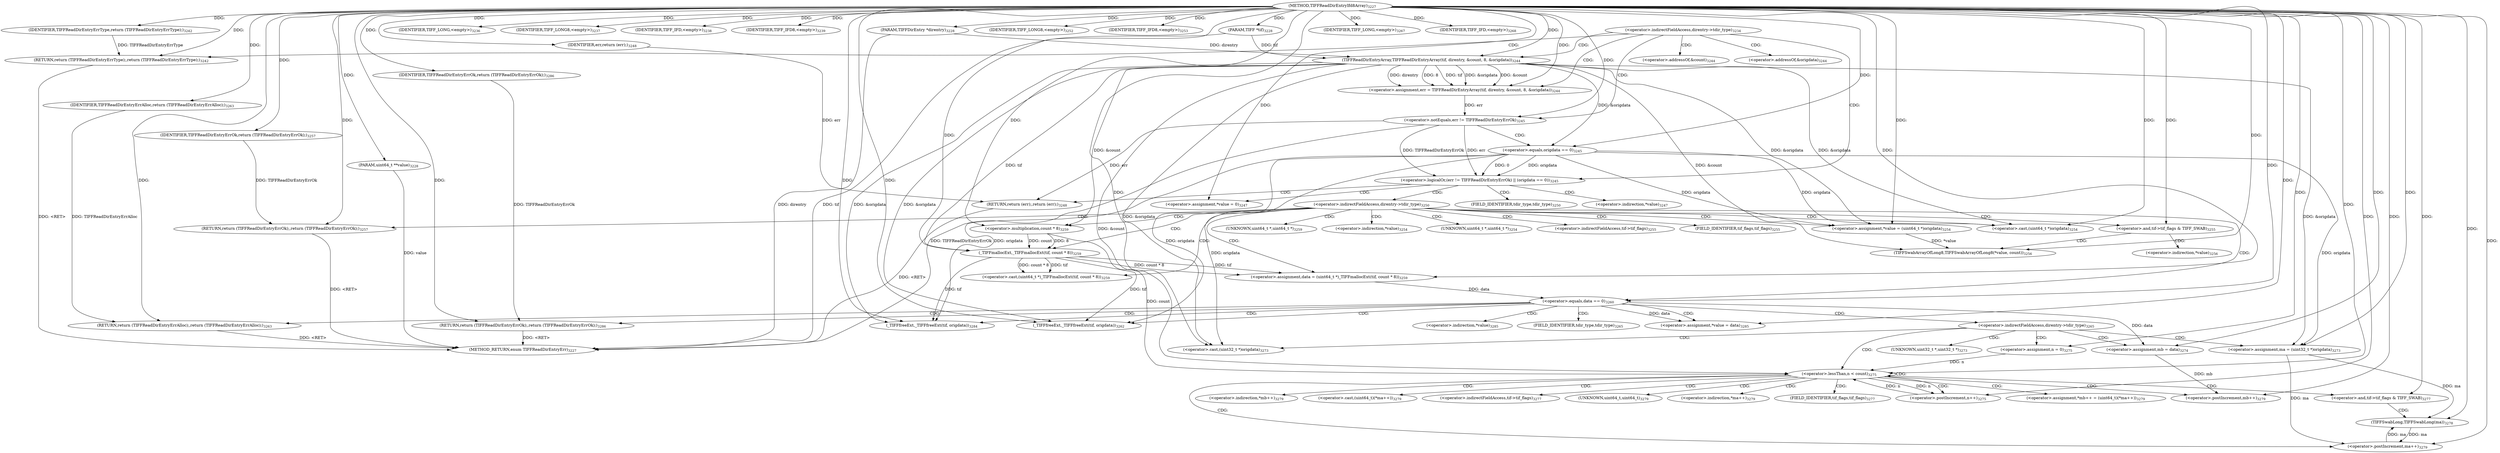 digraph "TIFFReadDirEntryIfd8Array" {  
"86366" [label = <(METHOD,TIFFReadDirEntryIfd8Array)<SUB>3227</SUB>> ]
"86524" [label = <(METHOD_RETURN,enum TIFFReadDirEntryErr)<SUB>3227</SUB>> ]
"86367" [label = <(PARAM,TIFF *tif)<SUB>3228</SUB>> ]
"86368" [label = <(PARAM,TIFFDirEntry *direntry)<SUB>3228</SUB>> ]
"86369" [label = <(PARAM,uint64_t **value)<SUB>3228</SUB>> ]
"86392" [label = <(&lt;operator&gt;.assignment,err = TIFFReadDirEntryArray(tif, direntry, &amp;count, 8, &amp;origdata))<SUB>3244</SUB>> ]
"86445" [label = <(&lt;operator&gt;.assignment,data = (uint64_t *)_TIFFmallocExt(tif, count * 8))<SUB>3259</SUB>> ]
"86515" [label = <(_TIFFfreeExt,_TIFFfreeExt(tif, origdata))<SUB>3284</SUB>> ]
"86518" [label = <(&lt;operator&gt;.assignment,*value = data)<SUB>3285</SUB>> ]
"86522" [label = <(RETURN,return (TIFFReadDirEntryErrOk);,return (TIFFReadDirEntryErrOk);)<SUB>3286</SUB>> ]
"86403" [label = <(&lt;operator&gt;.logicalOr,(err != TIFFReadDirEntryErrOk) || (origdata == 0))<SUB>3245</SUB>> ]
"86455" [label = <(&lt;operator&gt;.equals,data == 0)<SUB>3260</SUB>> ]
"86523" [label = <(IDENTIFIER,TIFFReadDirEntryErrOk,return (TIFFReadDirEntryErrOk);)<SUB>3286</SUB>> ]
"86381" [label = <(IDENTIFIER,TIFF_LONG,&lt;empty&gt;)<SUB>3236</SUB>> ]
"86383" [label = <(IDENTIFIER,TIFF_LONG8,&lt;empty&gt;)<SUB>3237</SUB>> ]
"86385" [label = <(IDENTIFIER,TIFF_IFD,&lt;empty&gt;)<SUB>3238</SUB>> ]
"86387" [label = <(IDENTIFIER,TIFF_IFD8,&lt;empty&gt;)<SUB>3239</SUB>> ]
"86390" [label = <(RETURN,return (TIFFReadDirEntryErrType);,return (TIFFReadDirEntryErrType);)<SUB>3242</SUB>> ]
"86394" [label = <(TIFFReadDirEntryArray,TIFFReadDirEntryArray(tif, direntry, &amp;count, 8, &amp;origdata))<SUB>3244</SUB>> ]
"86411" [label = <(&lt;operator&gt;.assignment,*value = 0)<SUB>3247</SUB>> ]
"86415" [label = <(RETURN,return (err);,return (err);)<SUB>3248</SUB>> ]
"86423" [label = <(IDENTIFIER,TIFF_LONG8,&lt;empty&gt;)<SUB>3252</SUB>> ]
"86425" [label = <(IDENTIFIER,TIFF_IFD8,&lt;empty&gt;)<SUB>3253</SUB>> ]
"86426" [label = <(&lt;operator&gt;.assignment,*value = (uint64_t *)origdata)<SUB>3254</SUB>> ]
"86443" [label = <(RETURN,return (TIFFReadDirEntryErrOk);,return (TIFFReadDirEntryErrOk);)<SUB>3257</SUB>> ]
"86447" [label = <(&lt;operator&gt;.cast,(uint64_t *)_TIFFmallocExt(tif, count * 8))<SUB>3259</SUB>> ]
"86459" [label = <(_TIFFfreeExt,_TIFFfreeExt(tif, origdata))<SUB>3262</SUB>> ]
"86462" [label = <(RETURN,return (TIFFReadDirEntryErrAlloc);,return (TIFFReadDirEntryErrAlloc);)<SUB>3263</SUB>> ]
"86470" [label = <(IDENTIFIER,TIFF_LONG,&lt;empty&gt;)<SUB>3267</SUB>> ]
"86472" [label = <(IDENTIFIER,TIFF_IFD,&lt;empty&gt;)<SUB>3268</SUB>> ]
"86391" [label = <(IDENTIFIER,TIFFReadDirEntryErrType,return (TIFFReadDirEntryErrType);)<SUB>3242</SUB>> ]
"86404" [label = <(&lt;operator&gt;.notEquals,err != TIFFReadDirEntryErrOk)<SUB>3245</SUB>> ]
"86407" [label = <(&lt;operator&gt;.equals,origdata == 0)<SUB>3245</SUB>> ]
"86416" [label = <(IDENTIFIER,err,return (err);)<SUB>3248</SUB>> ]
"86433" [label = <(&lt;operator&gt;.and,tif-&gt;tif_flags &amp; TIFF_SWAB)<SUB>3255</SUB>> ]
"86444" [label = <(IDENTIFIER,TIFFReadDirEntryErrOk,return (TIFFReadDirEntryErrOk);)<SUB>3257</SUB>> ]
"86449" [label = <(_TIFFmallocExt,_TIFFmallocExt(tif, count * 8))<SUB>3259</SUB>> ]
"86463" [label = <(IDENTIFIER,TIFFReadDirEntryErrAlloc,return (TIFFReadDirEntryErrAlloc);)<SUB>3263</SUB>> ]
"86477" [label = <(&lt;operator&gt;.assignment,ma = (uint32_t *)origdata)<SUB>3273</SUB>> ]
"86482" [label = <(&lt;operator&gt;.assignment,mb = data)<SUB>3274</SUB>> ]
"86429" [label = <(&lt;operator&gt;.cast,(uint64_t *)origdata)<SUB>3254</SUB>> ]
"86439" [label = <(TIFFSwabArrayOfLong8,TIFFSwabArrayOfLong8(*value, count))<SUB>3256</SUB>> ]
"86451" [label = <(&lt;operator&gt;.multiplication,count * 8)<SUB>3259</SUB>> ]
"86490" [label = <(&lt;operator&gt;.lessThan,n &lt; count)<SUB>3275</SUB>> ]
"86493" [label = <(&lt;operator&gt;.postIncrement,n++)<SUB>3275</SUB>> ]
"86479" [label = <(&lt;operator&gt;.cast,(uint32_t *)origdata)<SUB>3273</SUB>> ]
"86487" [label = <(&lt;operator&gt;.assignment,n = 0)<SUB>3275</SUB>> ]
"86505" [label = <(&lt;operator&gt;.assignment,*mb++ = (uint64_t)(*ma++))<SUB>3279</SUB>> ]
"86497" [label = <(&lt;operator&gt;.and,tif-&gt;tif_flags &amp; TIFF_SWAB)<SUB>3277</SUB>> ]
"86503" [label = <(TIFFSwabLong,TIFFSwabLong(ma))<SUB>3278</SUB>> ]
"86507" [label = <(&lt;operator&gt;.postIncrement,mb++)<SUB>3279</SUB>> ]
"86512" [label = <(&lt;operator&gt;.postIncrement,ma++)<SUB>3279</SUB>> ]
"86376" [label = <(&lt;operator&gt;.indirectFieldAccess,direntry-&gt;tdir_type)<SUB>3234</SUB>> ]
"86418" [label = <(&lt;operator&gt;.indirectFieldAccess,direntry-&gt;tdir_type)<SUB>3250</SUB>> ]
"86465" [label = <(&lt;operator&gt;.indirectFieldAccess,direntry-&gt;tdir_type)<SUB>3265</SUB>> ]
"86519" [label = <(&lt;operator&gt;.indirection,*value)<SUB>3285</SUB>> ]
"86397" [label = <(&lt;operator&gt;.addressOf,&amp;count)<SUB>3244</SUB>> ]
"86400" [label = <(&lt;operator&gt;.addressOf,&amp;origdata)<SUB>3244</SUB>> ]
"86420" [label = <(FIELD_IDENTIFIER,tdir_type,tdir_type)<SUB>3250</SUB>> ]
"86448" [label = <(UNKNOWN,uint64_t *,uint64_t *)<SUB>3259</SUB>> ]
"86467" [label = <(FIELD_IDENTIFIER,tdir_type,tdir_type)<SUB>3265</SUB>> ]
"86412" [label = <(&lt;operator&gt;.indirection,*value)<SUB>3247</SUB>> ]
"86427" [label = <(&lt;operator&gt;.indirection,*value)<SUB>3254</SUB>> ]
"86430" [label = <(UNKNOWN,uint64_t *,uint64_t *)<SUB>3254</SUB>> ]
"86434" [label = <(&lt;operator&gt;.indirectFieldAccess,tif-&gt;tif_flags)<SUB>3255</SUB>> ]
"86436" [label = <(FIELD_IDENTIFIER,tif_flags,tif_flags)<SUB>3255</SUB>> ]
"86440" [label = <(&lt;operator&gt;.indirection,*value)<SUB>3256</SUB>> ]
"86480" [label = <(UNKNOWN,uint32_t *,uint32_t *)<SUB>3273</SUB>> ]
"86506" [label = <(&lt;operator&gt;.indirection,*mb++)<SUB>3279</SUB>> ]
"86509" [label = <(&lt;operator&gt;.cast,(uint64_t)(*ma++))<SUB>3279</SUB>> ]
"86498" [label = <(&lt;operator&gt;.indirectFieldAccess,tif-&gt;tif_flags)<SUB>3277</SUB>> ]
"86510" [label = <(UNKNOWN,uint64_t,uint64_t)<SUB>3279</SUB>> ]
"86511" [label = <(&lt;operator&gt;.indirection,*ma++)<SUB>3279</SUB>> ]
"86500" [label = <(FIELD_IDENTIFIER,tif_flags,tif_flags)<SUB>3277</SUB>> ]
  "86443" -> "86524"  [ label = "DDG: &lt;RET&gt;"] 
  "86462" -> "86524"  [ label = "DDG: &lt;RET&gt;"] 
  "86415" -> "86524"  [ label = "DDG: &lt;RET&gt;"] 
  "86522" -> "86524"  [ label = "DDG: &lt;RET&gt;"] 
  "86390" -> "86524"  [ label = "DDG: &lt;RET&gt;"] 
  "86367" -> "86524"  [ label = "DDG: tif"] 
  "86368" -> "86524"  [ label = "DDG: direntry"] 
  "86369" -> "86524"  [ label = "DDG: value"] 
  "86404" -> "86524"  [ label = "DDG: TIFFReadDirEntryErrOk"] 
  "86366" -> "86367"  [ label = "DDG: "] 
  "86366" -> "86368"  [ label = "DDG: "] 
  "86366" -> "86369"  [ label = "DDG: "] 
  "86394" -> "86392"  [ label = "DDG: tif"] 
  "86394" -> "86392"  [ label = "DDG: &amp;origdata"] 
  "86394" -> "86392"  [ label = "DDG: &amp;count"] 
  "86394" -> "86392"  [ label = "DDG: direntry"] 
  "86394" -> "86392"  [ label = "DDG: 8"] 
  "86449" -> "86445"  [ label = "DDG: tif"] 
  "86449" -> "86445"  [ label = "DDG: count * 8"] 
  "86455" -> "86518"  [ label = "DDG: data"] 
  "86366" -> "86518"  [ label = "DDG: "] 
  "86523" -> "86522"  [ label = "DDG: TIFFReadDirEntryErrOk"] 
  "86366" -> "86522"  [ label = "DDG: "] 
  "86366" -> "86392"  [ label = "DDG: "] 
  "86366" -> "86445"  [ label = "DDG: "] 
  "86449" -> "86515"  [ label = "DDG: tif"] 
  "86366" -> "86515"  [ label = "DDG: "] 
  "86394" -> "86515"  [ label = "DDG: &amp;origdata"] 
  "86407" -> "86515"  [ label = "DDG: origdata"] 
  "86366" -> "86523"  [ label = "DDG: "] 
  "86366" -> "86381"  [ label = "DDG: "] 
  "86366" -> "86383"  [ label = "DDG: "] 
  "86366" -> "86385"  [ label = "DDG: "] 
  "86366" -> "86387"  [ label = "DDG: "] 
  "86391" -> "86390"  [ label = "DDG: TIFFReadDirEntryErrType"] 
  "86366" -> "86390"  [ label = "DDG: "] 
  "86367" -> "86394"  [ label = "DDG: tif"] 
  "86366" -> "86394"  [ label = "DDG: "] 
  "86368" -> "86394"  [ label = "DDG: direntry"] 
  "86404" -> "86403"  [ label = "DDG: err"] 
  "86404" -> "86403"  [ label = "DDG: TIFFReadDirEntryErrOk"] 
  "86407" -> "86403"  [ label = "DDG: origdata"] 
  "86407" -> "86403"  [ label = "DDG: 0"] 
  "86366" -> "86411"  [ label = "DDG: "] 
  "86416" -> "86415"  [ label = "DDG: err"] 
  "86404" -> "86415"  [ label = "DDG: err"] 
  "86366" -> "86423"  [ label = "DDG: "] 
  "86366" -> "86425"  [ label = "DDG: "] 
  "86394" -> "86426"  [ label = "DDG: &amp;origdata"] 
  "86407" -> "86426"  [ label = "DDG: origdata"] 
  "86366" -> "86426"  [ label = "DDG: "] 
  "86444" -> "86443"  [ label = "DDG: TIFFReadDirEntryErrOk"] 
  "86366" -> "86443"  [ label = "DDG: "] 
  "86449" -> "86447"  [ label = "DDG: tif"] 
  "86449" -> "86447"  [ label = "DDG: count * 8"] 
  "86445" -> "86455"  [ label = "DDG: data"] 
  "86366" -> "86455"  [ label = "DDG: "] 
  "86463" -> "86462"  [ label = "DDG: TIFFReadDirEntryErrAlloc"] 
  "86366" -> "86462"  [ label = "DDG: "] 
  "86366" -> "86470"  [ label = "DDG: "] 
  "86366" -> "86472"  [ label = "DDG: "] 
  "86366" -> "86391"  [ label = "DDG: "] 
  "86392" -> "86404"  [ label = "DDG: err"] 
  "86366" -> "86404"  [ label = "DDG: "] 
  "86394" -> "86407"  [ label = "DDG: &amp;origdata"] 
  "86366" -> "86407"  [ label = "DDG: "] 
  "86366" -> "86416"  [ label = "DDG: "] 
  "86366" -> "86444"  [ label = "DDG: "] 
  "86394" -> "86449"  [ label = "DDG: tif"] 
  "86366" -> "86449"  [ label = "DDG: "] 
  "86451" -> "86449"  [ label = "DDG: count"] 
  "86451" -> "86449"  [ label = "DDG: 8"] 
  "86449" -> "86459"  [ label = "DDG: tif"] 
  "86366" -> "86459"  [ label = "DDG: "] 
  "86394" -> "86459"  [ label = "DDG: &amp;origdata"] 
  "86407" -> "86459"  [ label = "DDG: origdata"] 
  "86366" -> "86463"  [ label = "DDG: "] 
  "86394" -> "86477"  [ label = "DDG: &amp;origdata"] 
  "86407" -> "86477"  [ label = "DDG: origdata"] 
  "86366" -> "86477"  [ label = "DDG: "] 
  "86455" -> "86482"  [ label = "DDG: data"] 
  "86366" -> "86482"  [ label = "DDG: "] 
  "86394" -> "86429"  [ label = "DDG: &amp;origdata"] 
  "86407" -> "86429"  [ label = "DDG: origdata"] 
  "86366" -> "86429"  [ label = "DDG: "] 
  "86366" -> "86433"  [ label = "DDG: "] 
  "86394" -> "86451"  [ label = "DDG: &amp;count"] 
  "86366" -> "86451"  [ label = "DDG: "] 
  "86426" -> "86439"  [ label = "DDG: *value"] 
  "86394" -> "86439"  [ label = "DDG: &amp;count"] 
  "86366" -> "86439"  [ label = "DDG: "] 
  "86394" -> "86479"  [ label = "DDG: &amp;origdata"] 
  "86407" -> "86479"  [ label = "DDG: origdata"] 
  "86366" -> "86479"  [ label = "DDG: "] 
  "86366" -> "86487"  [ label = "DDG: "] 
  "86487" -> "86490"  [ label = "DDG: n"] 
  "86493" -> "86490"  [ label = "DDG: n"] 
  "86366" -> "86490"  [ label = "DDG: "] 
  "86394" -> "86490"  [ label = "DDG: &amp;count"] 
  "86451" -> "86490"  [ label = "DDG: count"] 
  "86490" -> "86493"  [ label = "DDG: n"] 
  "86366" -> "86493"  [ label = "DDG: "] 
  "86366" -> "86497"  [ label = "DDG: "] 
  "86477" -> "86503"  [ label = "DDG: ma"] 
  "86512" -> "86503"  [ label = "DDG: ma"] 
  "86366" -> "86503"  [ label = "DDG: "] 
  "86482" -> "86507"  [ label = "DDG: mb"] 
  "86366" -> "86507"  [ label = "DDG: "] 
  "86477" -> "86512"  [ label = "DDG: ma"] 
  "86503" -> "86512"  [ label = "DDG: ma"] 
  "86366" -> "86512"  [ label = "DDG: "] 
  "86376" -> "86394"  [ label = "CDG: "] 
  "86376" -> "86397"  [ label = "CDG: "] 
  "86376" -> "86404"  [ label = "CDG: "] 
  "86376" -> "86400"  [ label = "CDG: "] 
  "86376" -> "86390"  [ label = "CDG: "] 
  "86376" -> "86403"  [ label = "CDG: "] 
  "86376" -> "86392"  [ label = "CDG: "] 
  "86403" -> "86412"  [ label = "CDG: "] 
  "86403" -> "86411"  [ label = "CDG: "] 
  "86403" -> "86418"  [ label = "CDG: "] 
  "86403" -> "86420"  [ label = "CDG: "] 
  "86403" -> "86415"  [ label = "CDG: "] 
  "86418" -> "86448"  [ label = "CDG: "] 
  "86418" -> "86447"  [ label = "CDG: "] 
  "86418" -> "86429"  [ label = "CDG: "] 
  "86418" -> "86445"  [ label = "CDG: "] 
  "86418" -> "86434"  [ label = "CDG: "] 
  "86418" -> "86455"  [ label = "CDG: "] 
  "86418" -> "86433"  [ label = "CDG: "] 
  "86418" -> "86449"  [ label = "CDG: "] 
  "86418" -> "86436"  [ label = "CDG: "] 
  "86418" -> "86426"  [ label = "CDG: "] 
  "86418" -> "86443"  [ label = "CDG: "] 
  "86418" -> "86451"  [ label = "CDG: "] 
  "86418" -> "86430"  [ label = "CDG: "] 
  "86418" -> "86427"  [ label = "CDG: "] 
  "86455" -> "86465"  [ label = "CDG: "] 
  "86455" -> "86522"  [ label = "CDG: "] 
  "86455" -> "86462"  [ label = "CDG: "] 
  "86455" -> "86467"  [ label = "CDG: "] 
  "86455" -> "86519"  [ label = "CDG: "] 
  "86455" -> "86515"  [ label = "CDG: "] 
  "86455" -> "86459"  [ label = "CDG: "] 
  "86455" -> "86518"  [ label = "CDG: "] 
  "86465" -> "86487"  [ label = "CDG: "] 
  "86465" -> "86480"  [ label = "CDG: "] 
  "86465" -> "86479"  [ label = "CDG: "] 
  "86465" -> "86490"  [ label = "CDG: "] 
  "86465" -> "86477"  [ label = "CDG: "] 
  "86465" -> "86482"  [ label = "CDG: "] 
  "86404" -> "86407"  [ label = "CDG: "] 
  "86433" -> "86439"  [ label = "CDG: "] 
  "86433" -> "86440"  [ label = "CDG: "] 
  "86490" -> "86506"  [ label = "CDG: "] 
  "86490" -> "86505"  [ label = "CDG: "] 
  "86490" -> "86498"  [ label = "CDG: "] 
  "86490" -> "86507"  [ label = "CDG: "] 
  "86490" -> "86500"  [ label = "CDG: "] 
  "86490" -> "86510"  [ label = "CDG: "] 
  "86490" -> "86512"  [ label = "CDG: "] 
  "86490" -> "86511"  [ label = "CDG: "] 
  "86490" -> "86497"  [ label = "CDG: "] 
  "86490" -> "86490"  [ label = "CDG: "] 
  "86490" -> "86509"  [ label = "CDG: "] 
  "86490" -> "86493"  [ label = "CDG: "] 
  "86497" -> "86503"  [ label = "CDG: "] 
}

